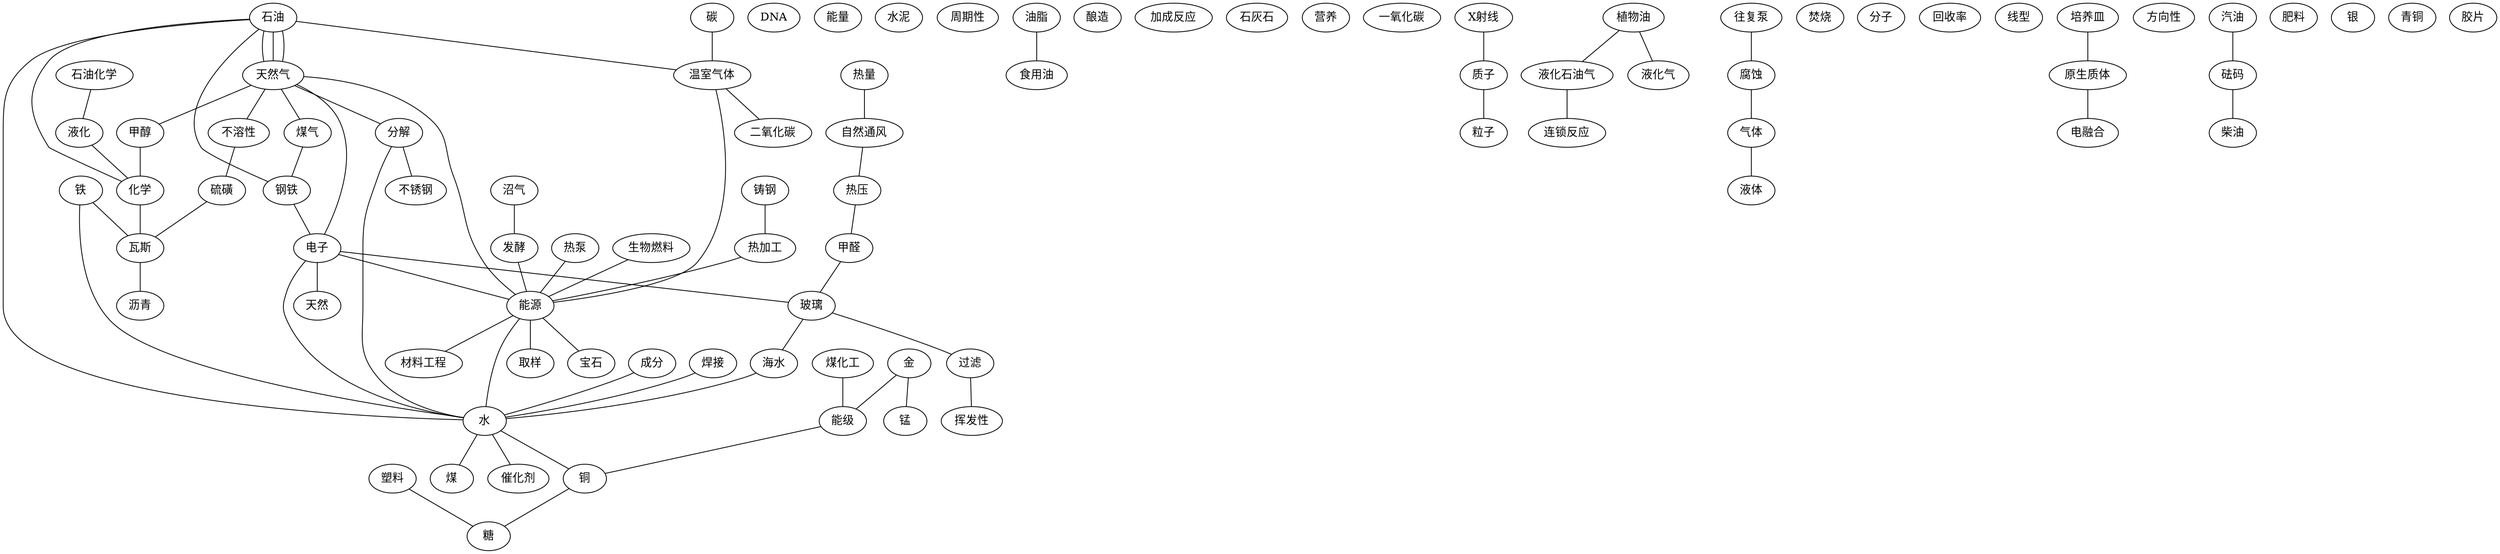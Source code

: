 graph {
塑料 -- 糖;
天然气 -- 石油;
DNA;
天然;
能量;
铁 -- 瓦斯 -- 沥青;
水;
水泥;
电子;
能源 -- 材料工程;
周期性;
油脂 -- 食用油;
天然气 -- 甲醇 -- 化学 -- 瓦斯;
水 -- 煤;
成分 -- 水;
铁 -- 水 -- 催化剂;
酿造;
铸钢 -- 热加工 -- 能源;
天然气;
加成反应;
能量;
天然气 -- 石油;
石灰石;
水;
营养;
煤化工 -- 能级;
金 -- 能级;
分解 -- 不锈钢;
碳 -- 温室气体 -- 二氧化碳;
金;
一氧化碳;
天然气 -- 煤气 -- 钢铁;
水;
质子;
沥青;
水;
植物油 -- 液化石油气 -- 连锁反应;
电子;
往复泵 -- 腐蚀 -- 气体 -- 液体;
焚烧;
金 -- 锰;
电子;
热量 -- 自然通风 -- 热压 -- 甲醛 -- 玻璃 -- 过滤 -- 挥发性;
瓦斯;
能源 -- 取样;
天然;
分子;
回收率;
水;
线型;
沼气;
天然;
天然;
培养皿 -- 原生质体 -- 电融合;
热泵 -- 能源 -- 水;
沼气 -- 发酵 -- 能源 -- 天然气 -- 分解 -- 水;
水;
水泥;
方向性;
周期性;
电子;
水;
煤;
汽油 -- 砝码 -- 柴油;
X射线 -- 质子 -- 粒子;
电子 -- 水;
肥料;
天然;
水泥;
石油 -- 温室气体 -- 能源;
能级 -- 铜 -- 糖;
银;
水;
金;
水;
天然气 -- 电子 -- 能源;
焊接 -- 水;
青铜;
石油 -- 钢铁 -- 电子 -- 玻璃 -- 海水 -- 水 -- 铜;
胶片;
能源 -- 宝石;
电子;
营养;
石油化学 -- 液化 -- 化学 -- 石油 -- 天然气 -- 不溶性 -- 硫磺 -- 瓦斯;
金;
石油;
金;
电子 -- 天然;
植物油 -- 液化气;
石油 -- 水;
石油;
生物燃料 -- 能源;
}